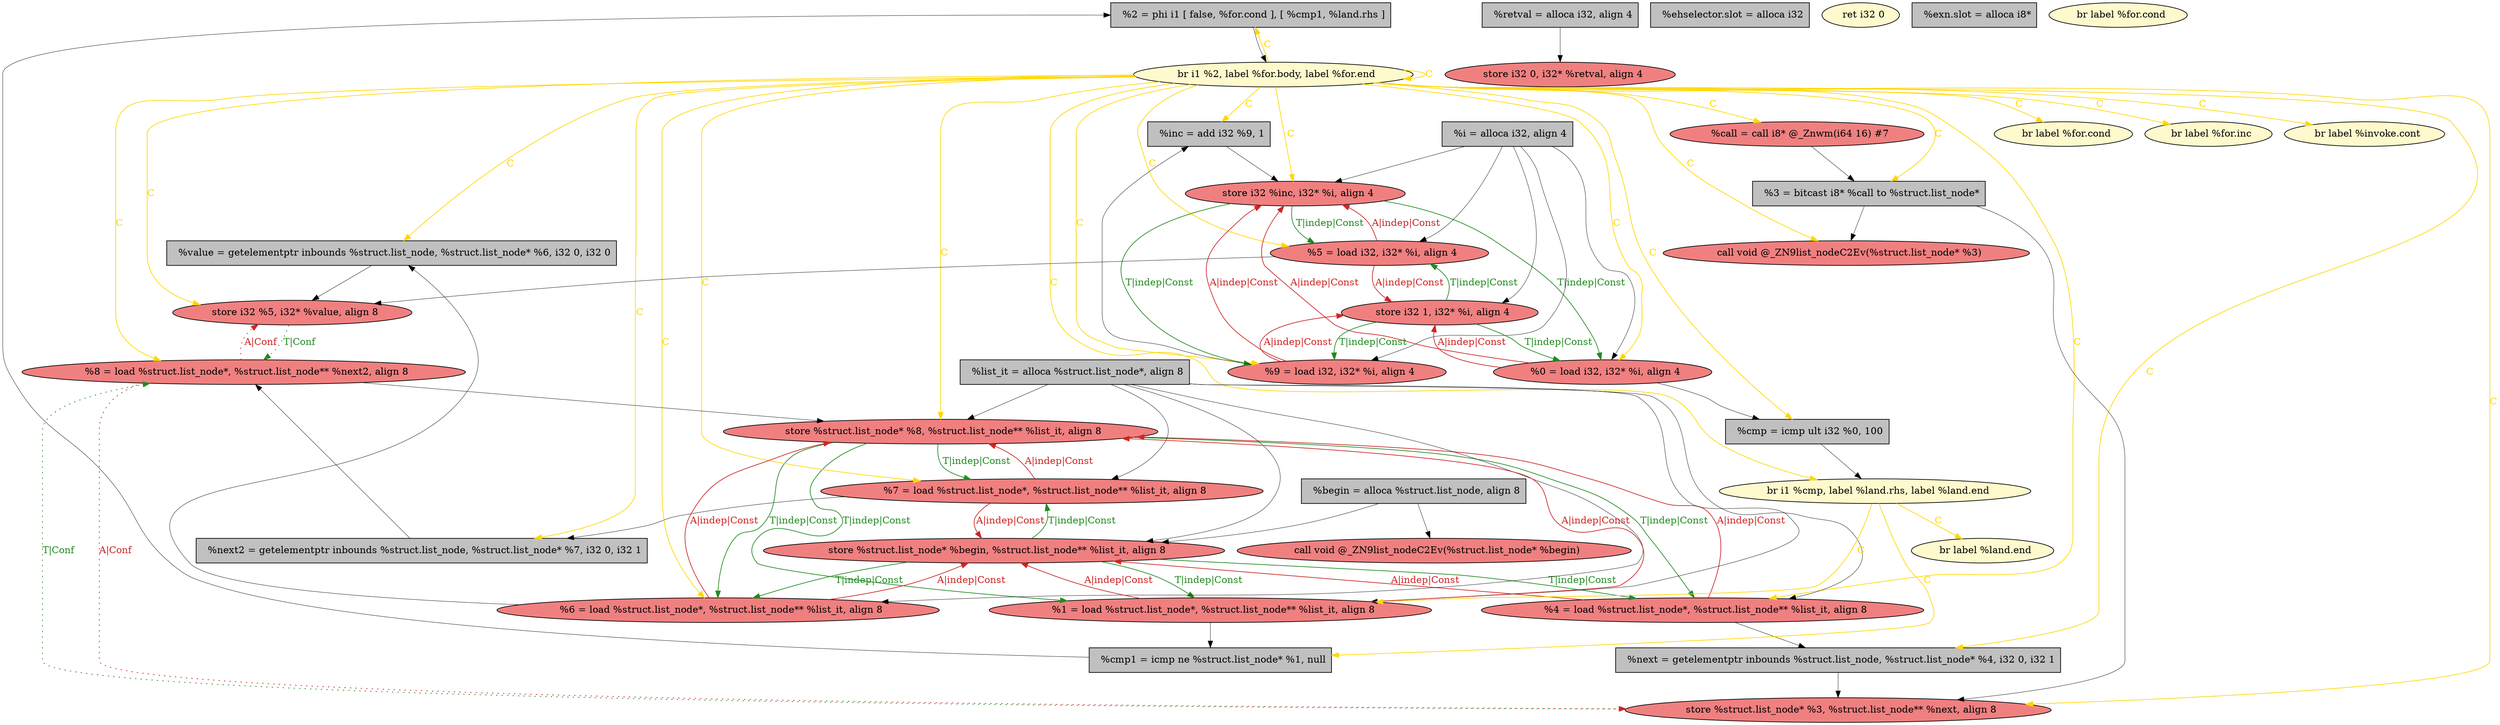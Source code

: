 
digraph G {


node54 [fillcolor=grey,label="  %2 = phi i1 [ false, %for.cond ], [ %cmp1, %land.rhs ]",shape=rectangle,style=filled ]
node51 [fillcolor=lightcoral,label="  %7 = load %struct.list_node*, %struct.list_node** %list_it, align 8",shape=ellipse,style=filled ]
node30 [fillcolor=grey,label="  %cmp1 = icmp ne %struct.list_node* %1, null",shape=rectangle,style=filled ]
node28 [fillcolor=lightcoral,label="  store %struct.list_node* %begin, %struct.list_node** %list_it, align 8",shape=ellipse,style=filled ]
node27 [fillcolor=lightcoral,label="  store %struct.list_node* %8, %struct.list_node** %list_it, align 8",shape=ellipse,style=filled ]
node16 [fillcolor=grey,label="  %inc = add i32 %9, 1",shape=rectangle,style=filled ]
node15 [fillcolor=grey,label="  %next2 = getelementptr inbounds %struct.list_node, %struct.list_node* %7, i32 0, i32 1",shape=rectangle,style=filled ]
node25 [fillcolor=lightcoral,label="  store i32 0, i32* %retval, align 4",shape=ellipse,style=filled ]
node21 [fillcolor=lemonchiffon,label="  br i1 %2, label %for.body, label %for.end",shape=ellipse,style=filled ]
node35 [fillcolor=lightcoral,label="  store %struct.list_node* %3, %struct.list_node** %next, align 8",shape=ellipse,style=filled ]
node49 [fillcolor=lightcoral,label="  call void @_ZN9list_nodeC2Ev(%struct.list_node* %3)",shape=ellipse,style=filled ]
node29 [fillcolor=lemonchiffon,label="  br label %for.cond",shape=ellipse,style=filled ]
node26 [fillcolor=lightcoral,label="  call void @_ZN9list_nodeC2Ev(%struct.list_node* %begin)",shape=ellipse,style=filled ]
node20 [fillcolor=lightcoral,label="  store i32 %inc, i32* %i, align 4",shape=ellipse,style=filled ]
node52 [fillcolor=lightcoral,label="  %5 = load i32, i32* %i, align 4",shape=ellipse,style=filled ]
node36 [fillcolor=lightcoral,label="  %9 = load i32, i32* %i, align 4",shape=ellipse,style=filled ]
node23 [fillcolor=grey,label="  %cmp = icmp ult i32 %0, 100",shape=rectangle,style=filled ]
node48 [fillcolor=grey,label="  %i = alloca i32, align 4",shape=rectangle,style=filled ]
node17 [fillcolor=lightcoral,label="  store i32 %5, i32* %value, align 8",shape=ellipse,style=filled ]
node31 [fillcolor=lemonchiffon,label="  br label %for.inc",shape=ellipse,style=filled ]
node39 [fillcolor=grey,label="  %ehselector.slot = alloca i32",shape=rectangle,style=filled ]
node18 [fillcolor=grey,label="  %begin = alloca %struct.list_node, align 8",shape=rectangle,style=filled ]
node24 [fillcolor=lemonchiffon,label="  br label %land.end",shape=ellipse,style=filled ]
node19 [fillcolor=lightcoral,label="  %8 = load %struct.list_node*, %struct.list_node** %next2, align 8",shape=ellipse,style=filled ]
node22 [fillcolor=lightcoral,label="  %0 = load i32, i32* %i, align 4",shape=ellipse,style=filled ]
node50 [fillcolor=lightcoral,label="  %4 = load %struct.list_node*, %struct.list_node** %list_it, align 8",shape=ellipse,style=filled ]
node37 [fillcolor=lemonchiffon,label="  ret i32 0",shape=ellipse,style=filled ]
node41 [fillcolor=grey,label="  %list_it = alloca %struct.list_node*, align 8",shape=rectangle,style=filled ]
node43 [fillcolor=grey,label="  %retval = alloca i32, align 4",shape=rectangle,style=filled ]
node53 [fillcolor=lightcoral,label="  %6 = load %struct.list_node*, %struct.list_node** %list_it, align 8",shape=ellipse,style=filled ]
node33 [fillcolor=lemonchiffon,label="  br label %invoke.cont",shape=ellipse,style=filled ]
node38 [fillcolor=lightcoral,label="  %1 = load %struct.list_node*, %struct.list_node** %list_it, align 8",shape=ellipse,style=filled ]
node32 [fillcolor=lemonchiffon,label="  br i1 %cmp, label %land.rhs, label %land.end",shape=ellipse,style=filled ]
node40 [fillcolor=grey,label="  %next = getelementptr inbounds %struct.list_node, %struct.list_node* %4, i32 0, i32 1",shape=rectangle,style=filled ]
node44 [fillcolor=grey,label="  %exn.slot = alloca i8*",shape=rectangle,style=filled ]
node42 [fillcolor=lightcoral,label="  store i32 1, i32* %i, align 4",shape=ellipse,style=filled ]
node45 [fillcolor=lightcoral,label="  %call = call i8* @_Znwm(i64 16) #7",shape=ellipse,style=filled ]
node34 [fillcolor=lemonchiffon,label="  br label %for.cond",shape=ellipse,style=filled ]
node46 [fillcolor=grey,label="  %3 = bitcast i8* %call to %struct.list_node*",shape=rectangle,style=filled ]
node47 [fillcolor=grey,label="  %value = getelementptr inbounds %struct.list_node, %struct.list_node* %6, i32 0, i32 0",shape=rectangle,style=filled ]

node21->node47 [style=solid,color=gold,label="C",penwidth=1.0,fontcolor=gold ]
node21->node35 [style=solid,color=gold,label="C",penwidth=1.0,fontcolor=gold ]
node21->node50 [style=solid,color=gold,label="C",penwidth=1.0,fontcolor=gold ]
node21->node23 [style=solid,color=gold,label="C",penwidth=1.0,fontcolor=gold ]
node21->node20 [style=solid,color=gold,label="C",penwidth=1.0,fontcolor=gold ]
node21->node19 [style=solid,color=gold,label="C",penwidth=1.0,fontcolor=gold ]
node21->node16 [style=solid,color=gold,label="C",penwidth=1.0,fontcolor=gold ]
node21->node51 [style=solid,color=gold,label="C",penwidth=1.0,fontcolor=gold ]
node21->node17 [style=solid,color=gold,label="C",penwidth=1.0,fontcolor=gold ]
node41->node27 [style=solid,color=black,label="",penwidth=0.5,fontcolor=black ]
node21->node21 [style=solid,color=gold,label="C",penwidth=1.0,fontcolor=gold ]
node48->node42 [style=solid,color=black,label="",penwidth=0.5,fontcolor=black ]
node38->node27 [style=solid,color=firebrick3,label="A|indep|Const",penwidth=1.0,fontcolor=firebrick3 ]
node41->node51 [style=solid,color=black,label="",penwidth=0.5,fontcolor=black ]
node36->node16 [style=solid,color=black,label="",penwidth=0.5,fontcolor=black ]
node21->node45 [style=solid,color=gold,label="C",penwidth=1.0,fontcolor=gold ]
node15->node19 [style=solid,color=black,label="",penwidth=0.5,fontcolor=black ]
node50->node28 [style=solid,color=firebrick3,label="A|indep|Const",penwidth=1.0,fontcolor=firebrick3 ]
node20->node22 [style=solid,color=forestgreen,label="T|indep|Const",penwidth=1.0,fontcolor=forestgreen ]
node21->node27 [style=solid,color=gold,label="C",penwidth=1.0,fontcolor=gold ]
node21->node53 [style=solid,color=gold,label="C",penwidth=1.0,fontcolor=gold ]
node43->node25 [style=solid,color=black,label="",penwidth=0.5,fontcolor=black ]
node20->node36 [style=solid,color=forestgreen,label="T|indep|Const",penwidth=1.0,fontcolor=forestgreen ]
node38->node28 [style=solid,color=firebrick3,label="A|indep|Const",penwidth=1.0,fontcolor=firebrick3 ]
node21->node52 [style=solid,color=gold,label="C",penwidth=1.0,fontcolor=gold ]
node42->node22 [style=solid,color=forestgreen,label="T|indep|Const",penwidth=1.0,fontcolor=forestgreen ]
node18->node26 [style=solid,color=black,label="",penwidth=0.5,fontcolor=black ]
node32->node30 [style=solid,color=gold,label="C",penwidth=1.0,fontcolor=gold ]
node32->node24 [style=solid,color=gold,label="C",penwidth=1.0,fontcolor=gold ]
node27->node50 [style=solid,color=forestgreen,label="T|indep|Const",penwidth=1.0,fontcolor=forestgreen ]
node20->node52 [style=solid,color=forestgreen,label="T|indep|Const",penwidth=1.0,fontcolor=forestgreen ]
node48->node22 [style=solid,color=black,label="",penwidth=0.5,fontcolor=black ]
node19->node27 [style=solid,color=black,label="",penwidth=0.5,fontcolor=black ]
node21->node32 [style=solid,color=gold,label="C",penwidth=1.0,fontcolor=gold ]
node23->node32 [style=solid,color=black,label="",penwidth=0.5,fontcolor=black ]
node21->node22 [style=solid,color=gold,label="C",penwidth=1.0,fontcolor=gold ]
node45->node46 [style=solid,color=black,label="",penwidth=0.5,fontcolor=black ]
node32->node38 [style=solid,color=gold,label="C",penwidth=1.0,fontcolor=gold ]
node41->node50 [style=solid,color=black,label="",penwidth=0.5,fontcolor=black ]
node46->node35 [style=solid,color=black,label="",penwidth=0.5,fontcolor=black ]
node51->node27 [style=solid,color=firebrick3,label="A|indep|Const",penwidth=1.0,fontcolor=firebrick3 ]
node48->node52 [style=solid,color=black,label="",penwidth=0.5,fontcolor=black ]
node21->node31 [style=solid,color=gold,label="C",penwidth=1.0,fontcolor=gold ]
node41->node38 [style=solid,color=black,label="",penwidth=0.5,fontcolor=black ]
node41->node53 [style=solid,color=black,label="",penwidth=0.5,fontcolor=black ]
node42->node52 [style=solid,color=forestgreen,label="T|indep|Const",penwidth=1.0,fontcolor=forestgreen ]
node47->node17 [style=solid,color=black,label="",penwidth=0.5,fontcolor=black ]
node42->node36 [style=solid,color=forestgreen,label="T|indep|Const",penwidth=1.0,fontcolor=forestgreen ]
node27->node53 [style=solid,color=forestgreen,label="T|indep|Const",penwidth=1.0,fontcolor=forestgreen ]
node21->node54 [style=solid,color=gold,label="C",penwidth=1.0,fontcolor=gold ]
node36->node20 [style=solid,color=firebrick3,label="A|indep|Const",penwidth=1.0,fontcolor=firebrick3 ]
node28->node53 [style=solid,color=forestgreen,label="T|indep|Const",penwidth=1.0,fontcolor=forestgreen ]
node27->node51 [style=solid,color=forestgreen,label="T|indep|Const",penwidth=1.0,fontcolor=forestgreen ]
node21->node36 [style=solid,color=gold,label="C",penwidth=1.0,fontcolor=gold ]
node40->node35 [style=solid,color=black,label="",penwidth=0.5,fontcolor=black ]
node52->node17 [style=solid,color=black,label="",penwidth=0.5,fontcolor=black ]
node36->node42 [style=solid,color=firebrick3,label="A|indep|Const",penwidth=1.0,fontcolor=firebrick3 ]
node54->node21 [style=solid,color=black,label="",penwidth=0.5,fontcolor=black ]
node52->node42 [style=solid,color=firebrick3,label="A|indep|Const",penwidth=1.0,fontcolor=firebrick3 ]
node41->node28 [style=solid,color=black,label="",penwidth=0.5,fontcolor=black ]
node50->node40 [style=solid,color=black,label="",penwidth=0.5,fontcolor=black ]
node48->node36 [style=solid,color=black,label="",penwidth=0.5,fontcolor=black ]
node19->node17 [style=dotted,color=firebrick3,label="A|Conf",penwidth=1.0,fontcolor=firebrick3 ]
node21->node33 [style=solid,color=gold,label="C",penwidth=1.0,fontcolor=gold ]
node21->node46 [style=solid,color=gold,label="C",penwidth=1.0,fontcolor=gold ]
node21->node29 [style=solid,color=gold,label="C",penwidth=1.0,fontcolor=gold ]
node18->node28 [style=solid,color=black,label="",penwidth=0.5,fontcolor=black ]
node22->node20 [style=solid,color=firebrick3,label="A|indep|Const",penwidth=1.0,fontcolor=firebrick3 ]
node51->node15 [style=solid,color=black,label="",penwidth=0.5,fontcolor=black ]
node53->node47 [style=solid,color=black,label="",penwidth=0.5,fontcolor=black ]
node21->node40 [style=solid,color=gold,label="C",penwidth=1.0,fontcolor=gold ]
node21->node49 [style=solid,color=gold,label="C",penwidth=1.0,fontcolor=gold ]
node17->node19 [style=dotted,color=forestgreen,label="T|Conf",penwidth=1.0,fontcolor=forestgreen ]
node46->node49 [style=solid,color=black,label="",penwidth=0.5,fontcolor=black ]
node22->node23 [style=solid,color=black,label="",penwidth=0.5,fontcolor=black ]
node51->node28 [style=solid,color=firebrick3,label="A|indep|Const",penwidth=1.0,fontcolor=firebrick3 ]
node50->node27 [style=solid,color=firebrick3,label="A|indep|Const",penwidth=1.0,fontcolor=firebrick3 ]
node30->node54 [style=solid,color=black,label="",penwidth=0.5,fontcolor=black ]
node27->node38 [style=solid,color=forestgreen,label="T|indep|Const",penwidth=1.0,fontcolor=forestgreen ]
node28->node38 [style=solid,color=forestgreen,label="T|indep|Const",penwidth=1.0,fontcolor=forestgreen ]
node28->node51 [style=solid,color=forestgreen,label="T|indep|Const",penwidth=1.0,fontcolor=forestgreen ]
node21->node15 [style=solid,color=gold,label="C",penwidth=1.0,fontcolor=gold ]
node16->node20 [style=solid,color=black,label="",penwidth=0.5,fontcolor=black ]
node38->node30 [style=solid,color=black,label="",penwidth=0.5,fontcolor=black ]
node53->node28 [style=solid,color=firebrick3,label="A|indep|Const",penwidth=1.0,fontcolor=firebrick3 ]
node53->node27 [style=solid,color=firebrick3,label="A|indep|Const",penwidth=1.0,fontcolor=firebrick3 ]
node28->node50 [style=solid,color=forestgreen,label="T|indep|Const",penwidth=1.0,fontcolor=forestgreen ]
node22->node42 [style=solid,color=firebrick3,label="A|indep|Const",penwidth=1.0,fontcolor=firebrick3 ]
node48->node20 [style=solid,color=black,label="",penwidth=0.5,fontcolor=black ]
node52->node20 [style=solid,color=firebrick3,label="A|indep|Const",penwidth=1.0,fontcolor=firebrick3 ]
node19->node35 [style=dotted,color=firebrick3,label="A|Conf",penwidth=1.0,fontcolor=firebrick3 ]
node35->node19 [style=dotted,color=forestgreen,label="T|Conf",penwidth=1.0,fontcolor=forestgreen ]


}

